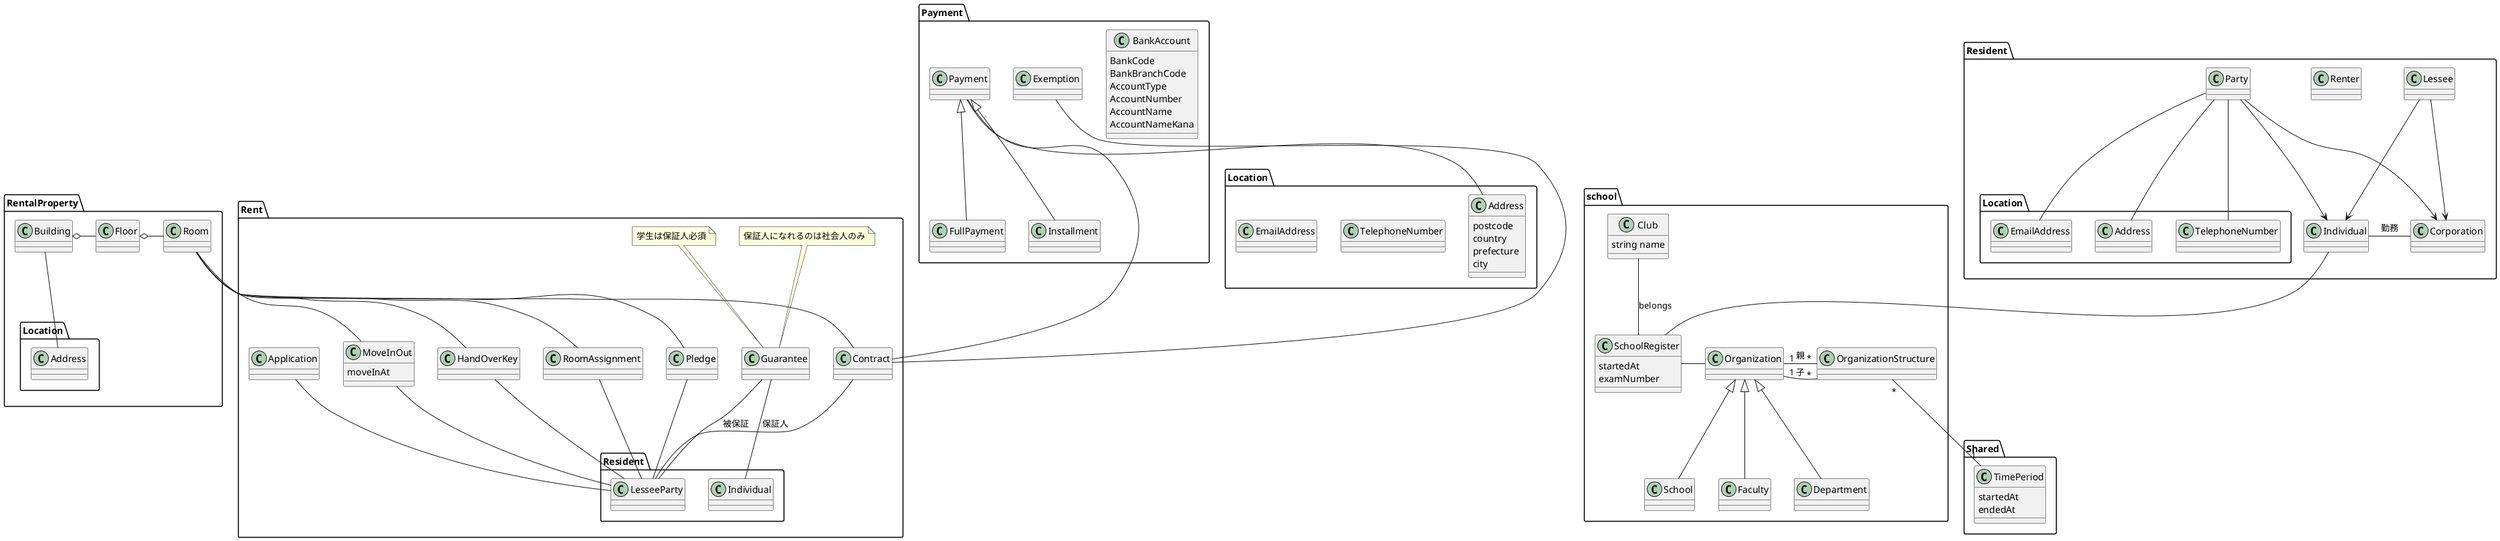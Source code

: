 @startuml
package Shared {
  class TimePeriod {
    startedAt
    endedAt
  }
}
package RentalProperty{
  class Building
  class Floor
  class Room
  Building o- Floor
  Floor o- Room
  Building -- Location.Address
}
package Rent {
  class Contract
  class Pledge
  class Guarantee
  note top of Guarantee: 保証人になれるのは社会人のみ
  note top of Guarantee: 学生は保証人必須
  class Application
  class MoveInOut {
    moveInAt
  }
  class HandOverKey
  class RoomAssignment
  Room -- Contract
  Contract -- Resident.LesseeParty
  Room -- Pledge
  Pledge -- Resident.LesseeParty
  Room -- MoveInOut
  MoveInOut -- Resident.LesseeParty
  Room -- HandOverKey
  HandOverKey -- Resident.LesseeParty
  Room -- RoomAssignment
  RoomAssignment -- Resident.LesseeParty
  Application -- Resident.LesseeParty
  Guarantee -- Resident.LesseeParty:被保証
  Guarantee -- Resident.Individual: 保証人
}
package Resident{
  class Lessee
  class Renter
  class Party
  class Corporation
  class Individual

  Lessee --> Individual
  Lessee --> Corporation
  Party --> Individual
  Party --> Corporation
  Party -- Location.EmailAddress
  Party -- Location.Address
  Party -- Location.TelephoneNumber
  Individual - Corporation :勤務
}
package Location{
  class Address {
    postcode
    country
    prefecture
    city
  }
  class TelephoneNumber
  class EmailAddress
}

package Payment {
  class BankAccount {
    BankCode
    BankBranchCode
    AccountType
    AccountNumber
    AccountName
    AccountNameKana
  }
  class Payment
  class Exemption
  class FullPayment
  class Installment
  Payment --- Contract
  Exemption -- Contract
  Payment <|-- FullPayment
  Payment <|-- Installment
  Payment -- Location.Address
}

package school {
  class SchoolRegister {
    startedAt
    examNumber
  }
  class OrganizationStructure
  class Organization
  class School
  class Faculty
  class Department
  class Club {
    string name
  }
  Organization <|-- School
  Organization <|-- Faculty
  Organization <|-- Department
  OrganizationStructure "*" -right- "1" Organization :親
  OrganizationStructure "*" -right- "1" Organization :子
  OrganizationStructure "*" -down- "1" TimePeriod
  Resident.Individual -- SchoolRegister
  SchoolRegister - Organization
  Club -- SchoolRegister :belongs
}

@enduml